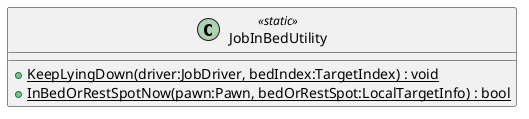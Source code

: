@startuml
class JobInBedUtility <<static>> {
    + {static} KeepLyingDown(driver:JobDriver, bedIndex:TargetIndex) : void
    + {static} InBedOrRestSpotNow(pawn:Pawn, bedOrRestSpot:LocalTargetInfo) : bool
}
@enduml
